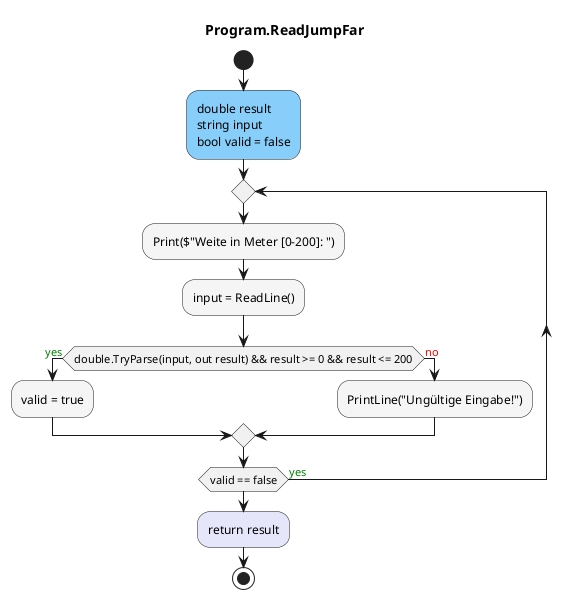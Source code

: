 @startuml Program.ReadJumpFar
title Program.ReadJumpFar
start
#LightSkyBlue:double result\nstring input\nbool valid = false;
repeat
        #WhiteSmoke:Print($"Weite in Meter [0-200]: ");
        #WhiteSmoke:input = ReadLine();
        if (double.TryParse(input, out result) && result >= 0 && result <= 200) then (<color:green>yes)
                #WhiteSmoke:valid = true;
            else (<color:red>no)
                    #WhiteSmoke:PrintLine("Ungültige Eingabe!");
        endif
repeat while (valid == false) is (<color:green>yes)
#Lavender:return result;
stop
@enduml
